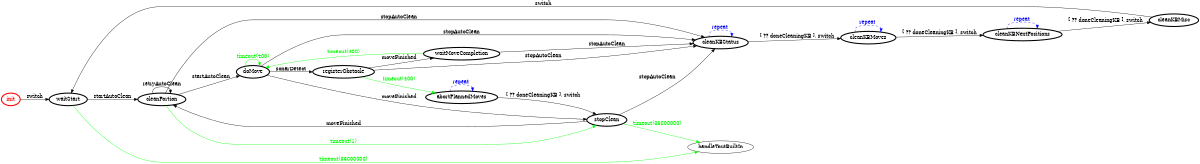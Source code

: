 /*
*
* A GraphViz DOT FSM description 
* Please use a GraphViz visualizer (like http://www.webgraphviz.com)
*  
*/

digraph finite_state_machine {
	rankdir=LR
	size="8,5"
	
	init [ color = red ][ fontcolor = red ][ penwidth = 3 ]
	cleanKBNextPositions [ color = black ][ fontcolor = black ][ penwidth = 3 ]
	cleanKBMisc [ color = black ][ fontcolor = black ][ penwidth = 3 ]
	waitStart [ color = black ][ fontcolor = black ][ penwidth = 3 ]
	cleanKBMoves [ color = black ][ fontcolor = black ][ penwidth = 3 ]
	doMove [ color = black ][ fontcolor = black ][ penwidth = 3 ]
	cleanKBStatus [ color = black ][ fontcolor = black ][ penwidth = 3 ]
	stopClean [ color = black ][ fontcolor = black ][ penwidth = 3 ]
	waitMoveCompletion [ color = black ][ fontcolor = black ][ penwidth = 3 ]
	cleanPortion [ color = black ][ fontcolor = black ][ penwidth = 3 ]
	registerObstacle [ color = black ][ fontcolor = black ][ penwidth = 3 ]
	abortPlannedMoves [ color = black ][ fontcolor = black ][ penwidth = 3 ]
	
	doMove -> doMove [ label = "timeout(400)" ][ color = green ][ fontcolor = green ]
	cleanPortion -> doMove [ label = "startAutoClean" ][ color = black ][ fontcolor = black ]
	cleanKBNextPositions -> cleanKBMisc [ label = "[ ?? doneCleaningKB ], switch" ][ color = black ][ fontcolor = black ]
	doMove -> registerObstacle [ label = "sonarDetect" ][ color = black ][ fontcolor = black ]
	init -> waitStart [ label = "switch" ][ color = black ][ fontcolor = black ]
	waitMoveCompletion -> cleanKBStatus [ label = "stopAutoClean" ][ color = black ][ fontcolor = black ]
	abortPlannedMoves -> abortPlannedMoves [ label = "repeat "][ style = dashed ][ color = blue ][ fontcolor = blue ]
	cleanKBNextPositions -> cleanKBNextPositions [ label = "repeat "][ style = dashed ][ color = blue ][ fontcolor = blue ]
	waitStart -> cleanPortion [ label = "startAutoClean" ][ color = black ][ fontcolor = black ]
	doMove -> cleanKBStatus [ label = "stopAutoClean" ][ color = black ][ fontcolor = black ]
	registerObstacle -> cleanKBStatus [ label = "stopAutoClean" ][ color = black ][ fontcolor = black ]
	abortPlannedMoves -> stopClean [ label = "[ ?? doneCleaningKB ], switch" ][ color = black ][ fontcolor = black ]
	waitStart -> handleToutBuiltIn [ label = "timeout(36000000)" ][ color = green ][ fontcolor = green ]
	cleanKBMoves -> cleanKBMoves [ label = "repeat "][ style = dashed ][ color = blue ][ fontcolor = blue ]
	cleanKBStatus -> cleanKBMoves [ label = "[ ?? doneCleaningKB ], switch" ][ color = black ][ fontcolor = black ]
	cleanPortion -> stopClean [ label = "timeout(1)" ][ color = green ][ fontcolor = green ]
	cleanKBMisc -> waitStart [ label = "switch" ][ color = black ][ fontcolor = black ]
	stopClean -> cleanPortion [ label = "moveFinished" ][ color = black ][ fontcolor = black ]
	registerObstacle -> waitMoveCompletion [ label = "moveFinished" ][ color = black ][ fontcolor = black ]
	cleanKBMoves -> cleanKBNextPositions [ label = "[ ?? doneCleaningKB ], switch" ][ color = black ][ fontcolor = black ]
	stopClean -> handleToutBuiltIn [ label = "timeout(36000000)" ][ color = green ][ fontcolor = green ]
	waitMoveCompletion -> doMove [ label = "timeout(400)" ][ color = green ][ fontcolor = green ]
	registerObstacle -> abortPlannedMoves [ label = "timeout(400)" ][ color = green ][ fontcolor = green ]
	cleanPortion -> cleanKBStatus [ label = "stopAutoClean" ][ color = black ][ fontcolor = black ]
	stopClean -> cleanKBStatus [ label = "stopAutoClean" ][ color = black ][ fontcolor = black ]
	cleanPortion -> cleanPortion [ label = "retryAutoClean" ][ color = black ][ fontcolor = black ]
	doMove -> stopClean [ label = "moveFinished" ][ color = black ][ fontcolor = black ]
	cleanKBStatus -> cleanKBStatus [ label = "repeat "][ style = dashed ][ color = blue ][ fontcolor = blue ]
}
